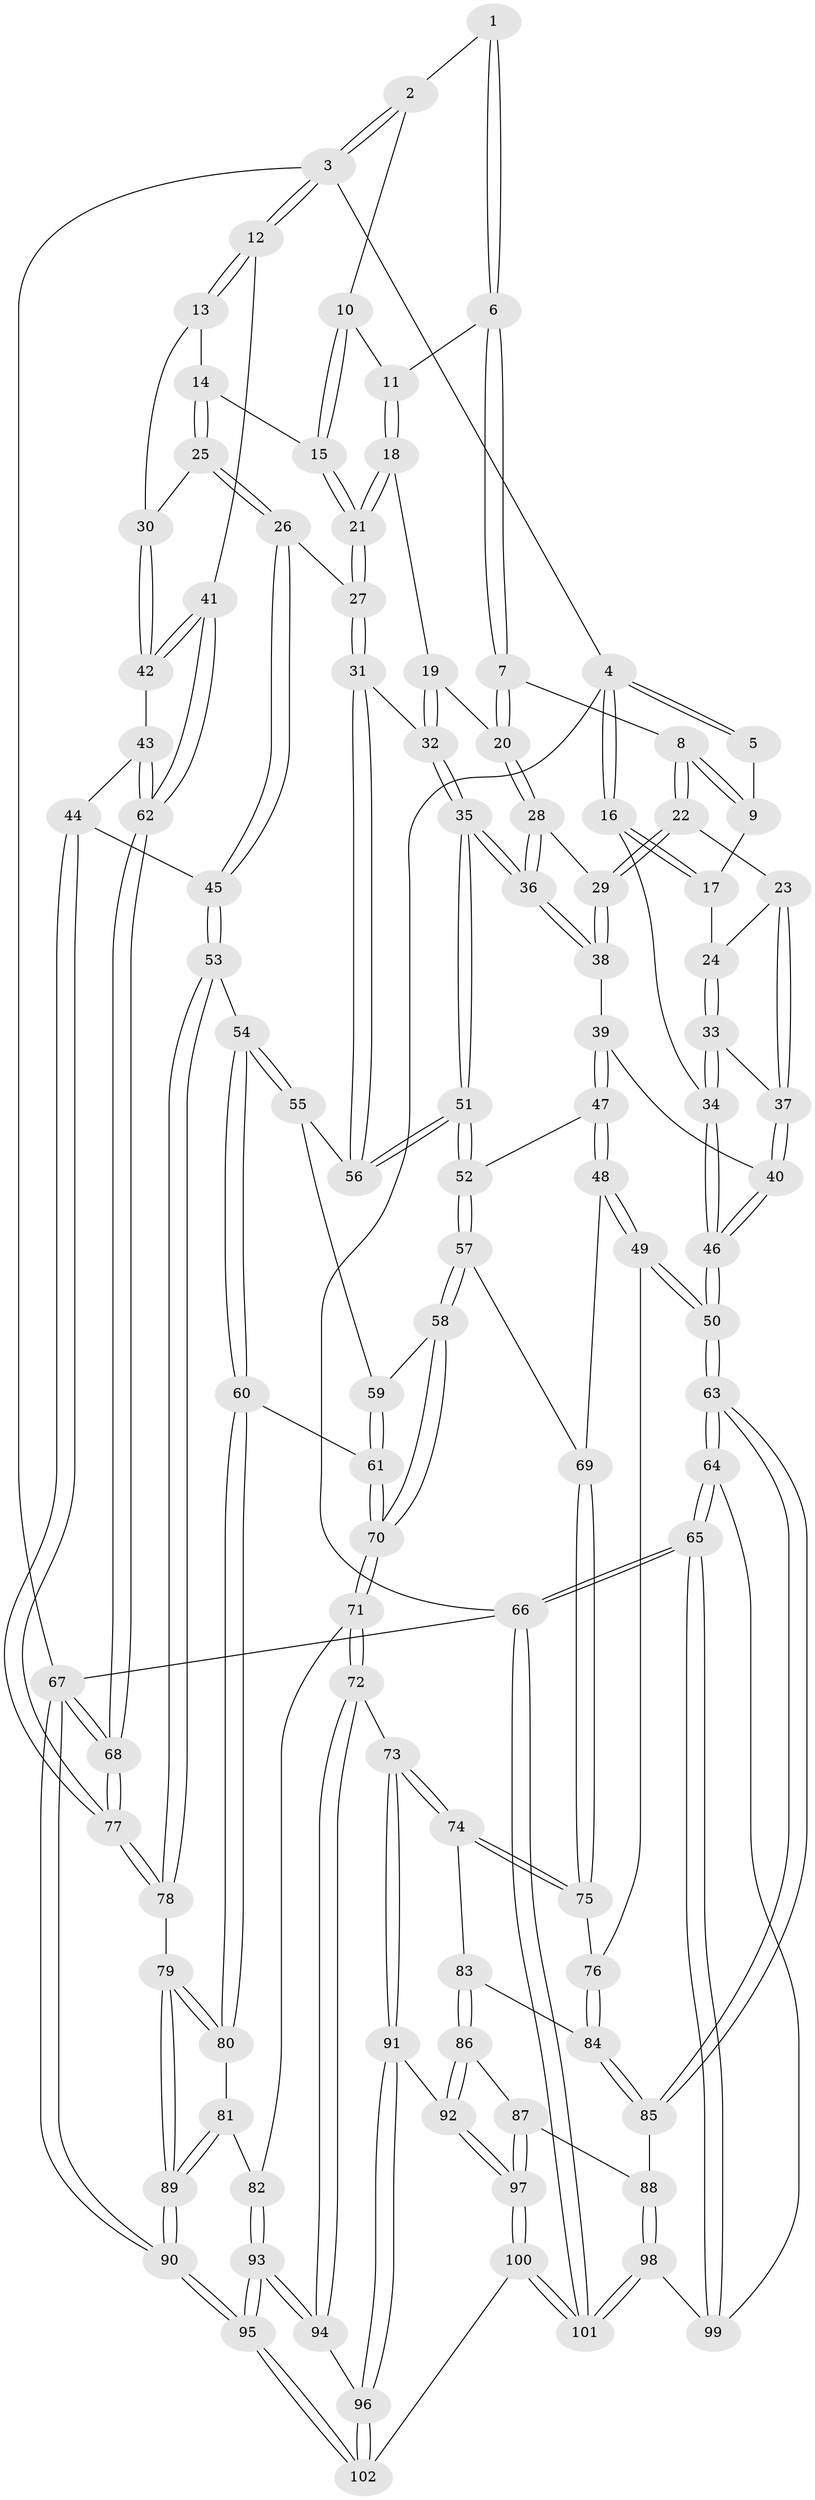 // Generated by graph-tools (version 1.1) at 2025/51/03/09/25 03:51:02]
// undirected, 102 vertices, 252 edges
graph export_dot {
graph [start="1"]
  node [color=gray90,style=filled];
  1 [pos="+0.4285713197210304+0"];
  2 [pos="+0.8058313639457217+0"];
  3 [pos="+1+0"];
  4 [pos="+0+0"];
  5 [pos="+0.22325033812344186+0"];
  6 [pos="+0.45706311601497696+0.01939350942562008"];
  7 [pos="+0.38355796864481023+0.1586734828463023"];
  8 [pos="+0.25682459041448874+0.16080720089656225"];
  9 [pos="+0.20202181208420156+0"];
  10 [pos="+0.7738129874042071+0"];
  11 [pos="+0.5706450680477884+0.13619646992154072"];
  12 [pos="+1+0"];
  13 [pos="+1+0.13975853834657562"];
  14 [pos="+0.7792486587590722+0.13710070202667116"];
  15 [pos="+0.778646653066026+0.1363120757654633"];
  16 [pos="+0+0.0194248748257795"];
  17 [pos="+0.057240213824048966+0.14889693549869837"];
  18 [pos="+0.5890108431415818+0.18755719974180876"];
  19 [pos="+0.5430848959355411+0.21393862888369342"];
  20 [pos="+0.43282204865249524+0.2574732765365458"];
  21 [pos="+0.5954219322603156+0.19097699251600417"];
  22 [pos="+0.23227300759430014+0.2060277501406465"];
  23 [pos="+0.13714020270558475+0.2567515839216471"];
  24 [pos="+0.11268030019180585+0.2364446474247892"];
  25 [pos="+0.8235271851459024+0.30985143414156996"];
  26 [pos="+0.7309935028142853+0.3742036923502232"];
  27 [pos="+0.6743803626547474+0.37427783309258517"];
  28 [pos="+0.40306708110034245+0.3454437432648049"];
  29 [pos="+0.33003231324849114+0.31644832960874014"];
  30 [pos="+0.8388460675032983+0.31219993509353877"];
  31 [pos="+0.6727562122649545+0.3754279026638397"];
  32 [pos="+0.5377869362251801+0.37474919219663566"];
  33 [pos="+0+0.30302611188636364"];
  34 [pos="+0+0.31155539633330553"];
  35 [pos="+0.4183547019517435+0.3939869552116686"];
  36 [pos="+0.4181807733176601+0.39352195741289836"];
  37 [pos="+0.13222886934411301+0.35063120968636063"];
  38 [pos="+0.1645293935337952+0.38105063193573524"];
  39 [pos="+0.14890018431335222+0.3859159556841687"];
  40 [pos="+0.13563044293985335+0.3658447193780731"];
  41 [pos="+1+0.3771113832584804"];
  42 [pos="+0.9233961766318817+0.36934163293072453"];
  43 [pos="+0.8966120902903472+0.5275843512715231"];
  44 [pos="+0.8395414423365153+0.5803506256167943"];
  45 [pos="+0.8230378639808539+0.5822354848196288"];
  46 [pos="+0+0.4946389808002562"];
  47 [pos="+0.15356357744870794+0.4071167779488491"];
  48 [pos="+0.12416418640098283+0.5502631492738967"];
  49 [pos="+0.04504336256421394+0.6281094344964074"];
  50 [pos="+0+0.672841568049031"];
  51 [pos="+0.4089134219622436+0.44123823537823226"];
  52 [pos="+0.3965269073016903+0.48527852853627595"];
  53 [pos="+0.8093359890432792+0.5948661651380801"];
  54 [pos="+0.708930759162073+0.6033134225225611"];
  55 [pos="+0.6294182023974372+0.4823106055734878"];
  56 [pos="+0.63222915424926+0.47193960827928116"];
  57 [pos="+0.3973511478087102+0.5010550564710381"];
  58 [pos="+0.45461413009802476+0.563703911862811"];
  59 [pos="+0.6126200309427764+0.4968642081838254"];
  60 [pos="+0.6218784460152508+0.6644859440876674"];
  61 [pos="+0.5998455390444105+0.6584697643803252"];
  62 [pos="+1+0.5077006763818246"];
  63 [pos="+0+0.7372694691124825"];
  64 [pos="+0+0.7473763630484193"];
  65 [pos="+0+1"];
  66 [pos="+0+1"];
  67 [pos="+1+1"];
  68 [pos="+1+0.8350030746388463"];
  69 [pos="+0.2982781782831186+0.5689919829602468"];
  70 [pos="+0.48889785962530324+0.6526612258956723"];
  71 [pos="+0.4378527852243322+0.7600327875028322"];
  72 [pos="+0.41902779404501117+0.7753505797471416"];
  73 [pos="+0.350407527876756+0.7836857659853557"];
  74 [pos="+0.33430016366461845+0.7700698024258478"];
  75 [pos="+0.2903657077456365+0.6486544988075738"];
  76 [pos="+0.12804774494339483+0.692034762862251"];
  77 [pos="+1+0.8180803544342395"];
  78 [pos="+0.7938898250019021+0.7770124682087928"];
  79 [pos="+0.792323632260358+0.778334035125828"];
  80 [pos="+0.6441025685220675+0.7153696590801667"];
  81 [pos="+0.6172680979484184+0.8067243659176266"];
  82 [pos="+0.5983090392386801+0.8292227533527459"];
  83 [pos="+0.1654208853731506+0.7377570779973782"];
  84 [pos="+0.15914927472491322+0.7313996802650848"];
  85 [pos="+0.07884022372630047+0.852464885527309"];
  86 [pos="+0.1692587424248369+0.8549886013796588"];
  87 [pos="+0.15013191317542227+0.8708212248246506"];
  88 [pos="+0.11880002020973918+0.8757694175410485"];
  89 [pos="+0.774363630391269+0.8201135927631451"];
  90 [pos="+0.7198463360623146+1"];
  91 [pos="+0.31008841870907367+0.8493264406642645"];
  92 [pos="+0.28375910193567006+0.875161017983201"];
  93 [pos="+0.6312891093164728+1"];
  94 [pos="+0.43653901209335905+0.8265028202767267"];
  95 [pos="+0.7074609908113838+1"];
  96 [pos="+0.42641059952316884+1"];
  97 [pos="+0.23687249410083658+1"];
  98 [pos="+0.09283760226364435+0.9369576059938066"];
  99 [pos="+0.08944219866768147+0.9370100777297798"];
  100 [pos="+0.23420099558012883+1"];
  101 [pos="+0.23241263496619152+1"];
  102 [pos="+0.4590722623287042+1"];
  1 -- 2;
  1 -- 6;
  1 -- 6;
  2 -- 3;
  2 -- 3;
  2 -- 10;
  3 -- 4;
  3 -- 12;
  3 -- 12;
  3 -- 67;
  4 -- 5;
  4 -- 5;
  4 -- 16;
  4 -- 16;
  4 -- 66;
  5 -- 9;
  6 -- 7;
  6 -- 7;
  6 -- 11;
  7 -- 8;
  7 -- 20;
  7 -- 20;
  8 -- 9;
  8 -- 9;
  8 -- 22;
  8 -- 22;
  9 -- 17;
  10 -- 11;
  10 -- 15;
  10 -- 15;
  11 -- 18;
  11 -- 18;
  12 -- 13;
  12 -- 13;
  12 -- 41;
  13 -- 14;
  13 -- 30;
  14 -- 15;
  14 -- 25;
  14 -- 25;
  15 -- 21;
  15 -- 21;
  16 -- 17;
  16 -- 17;
  16 -- 34;
  17 -- 24;
  18 -- 19;
  18 -- 21;
  18 -- 21;
  19 -- 20;
  19 -- 32;
  19 -- 32;
  20 -- 28;
  20 -- 28;
  21 -- 27;
  21 -- 27;
  22 -- 23;
  22 -- 29;
  22 -- 29;
  23 -- 24;
  23 -- 37;
  23 -- 37;
  24 -- 33;
  24 -- 33;
  25 -- 26;
  25 -- 26;
  25 -- 30;
  26 -- 27;
  26 -- 45;
  26 -- 45;
  27 -- 31;
  27 -- 31;
  28 -- 29;
  28 -- 36;
  28 -- 36;
  29 -- 38;
  29 -- 38;
  30 -- 42;
  30 -- 42;
  31 -- 32;
  31 -- 56;
  31 -- 56;
  32 -- 35;
  32 -- 35;
  33 -- 34;
  33 -- 34;
  33 -- 37;
  34 -- 46;
  34 -- 46;
  35 -- 36;
  35 -- 36;
  35 -- 51;
  35 -- 51;
  36 -- 38;
  36 -- 38;
  37 -- 40;
  37 -- 40;
  38 -- 39;
  39 -- 40;
  39 -- 47;
  39 -- 47;
  40 -- 46;
  40 -- 46;
  41 -- 42;
  41 -- 42;
  41 -- 62;
  41 -- 62;
  42 -- 43;
  43 -- 44;
  43 -- 62;
  43 -- 62;
  44 -- 45;
  44 -- 77;
  44 -- 77;
  45 -- 53;
  45 -- 53;
  46 -- 50;
  46 -- 50;
  47 -- 48;
  47 -- 48;
  47 -- 52;
  48 -- 49;
  48 -- 49;
  48 -- 69;
  49 -- 50;
  49 -- 50;
  49 -- 76;
  50 -- 63;
  50 -- 63;
  51 -- 52;
  51 -- 52;
  51 -- 56;
  51 -- 56;
  52 -- 57;
  52 -- 57;
  53 -- 54;
  53 -- 78;
  53 -- 78;
  54 -- 55;
  54 -- 55;
  54 -- 60;
  54 -- 60;
  55 -- 56;
  55 -- 59;
  57 -- 58;
  57 -- 58;
  57 -- 69;
  58 -- 59;
  58 -- 70;
  58 -- 70;
  59 -- 61;
  59 -- 61;
  60 -- 61;
  60 -- 80;
  60 -- 80;
  61 -- 70;
  61 -- 70;
  62 -- 68;
  62 -- 68;
  63 -- 64;
  63 -- 64;
  63 -- 85;
  63 -- 85;
  64 -- 65;
  64 -- 65;
  64 -- 99;
  65 -- 66;
  65 -- 66;
  65 -- 99;
  65 -- 99;
  66 -- 101;
  66 -- 101;
  66 -- 67;
  67 -- 68;
  67 -- 68;
  67 -- 90;
  67 -- 90;
  68 -- 77;
  68 -- 77;
  69 -- 75;
  69 -- 75;
  70 -- 71;
  70 -- 71;
  71 -- 72;
  71 -- 72;
  71 -- 82;
  72 -- 73;
  72 -- 94;
  72 -- 94;
  73 -- 74;
  73 -- 74;
  73 -- 91;
  73 -- 91;
  74 -- 75;
  74 -- 75;
  74 -- 83;
  75 -- 76;
  76 -- 84;
  76 -- 84;
  77 -- 78;
  77 -- 78;
  78 -- 79;
  79 -- 80;
  79 -- 80;
  79 -- 89;
  79 -- 89;
  80 -- 81;
  81 -- 82;
  81 -- 89;
  81 -- 89;
  82 -- 93;
  82 -- 93;
  83 -- 84;
  83 -- 86;
  83 -- 86;
  84 -- 85;
  84 -- 85;
  85 -- 88;
  86 -- 87;
  86 -- 92;
  86 -- 92;
  87 -- 88;
  87 -- 97;
  87 -- 97;
  88 -- 98;
  88 -- 98;
  89 -- 90;
  89 -- 90;
  90 -- 95;
  90 -- 95;
  91 -- 92;
  91 -- 96;
  91 -- 96;
  92 -- 97;
  92 -- 97;
  93 -- 94;
  93 -- 94;
  93 -- 95;
  93 -- 95;
  94 -- 96;
  95 -- 102;
  95 -- 102;
  96 -- 102;
  96 -- 102;
  97 -- 100;
  97 -- 100;
  98 -- 99;
  98 -- 101;
  98 -- 101;
  100 -- 101;
  100 -- 101;
  100 -- 102;
}
